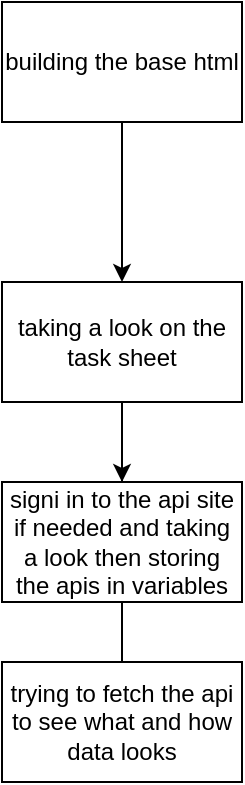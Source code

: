 <mxfile version="15.4.0" type="device"><diagram id="3Bl5ojndktjcUrz8ScvR" name="Page-1"><mxGraphModel dx="1089" dy="956" grid="1" gridSize="10" guides="1" tooltips="1" connect="1" arrows="1" fold="1" page="1" pageScale="1" pageWidth="850" pageHeight="1100" math="0" shadow="0"><root><mxCell id="0"/><mxCell id="1" parent="0"/><mxCell id="iXUv59N_bhQl1aIYXuHb-2" value="" style="edgeStyle=orthogonalEdgeStyle;rounded=0;orthogonalLoop=1;jettySize=auto;html=1;" edge="1" parent="1" source="7Ey6gTNtfqmvD5cbHjZt-1" target="iXUv59N_bhQl1aIYXuHb-1"><mxGeometry relative="1" as="geometry"/></mxCell><mxCell id="7Ey6gTNtfqmvD5cbHjZt-1" value="building the base html" style="rounded=0;whiteSpace=wrap;html=1;" parent="1" vertex="1"><mxGeometry x="380" y="20" width="120" height="60" as="geometry"/></mxCell><mxCell id="iXUv59N_bhQl1aIYXuHb-4" value="" style="edgeStyle=orthogonalEdgeStyle;rounded=0;orthogonalLoop=1;jettySize=auto;html=1;startArrow=none;" edge="1" parent="1" source="iXUv59N_bhQl1aIYXuHb-5"><mxGeometry relative="1" as="geometry"><mxPoint x="440" y="400" as="targetPoint"/><Array as="points"><mxPoint x="440" y="270"/><mxPoint x="440" y="270"/></Array></mxGeometry></mxCell><mxCell id="iXUv59N_bhQl1aIYXuHb-6" value="" style="edgeStyle=orthogonalEdgeStyle;rounded=0;orthogonalLoop=1;jettySize=auto;html=1;" edge="1" parent="1" source="iXUv59N_bhQl1aIYXuHb-1" target="iXUv59N_bhQl1aIYXuHb-5"><mxGeometry relative="1" as="geometry"/></mxCell><mxCell id="iXUv59N_bhQl1aIYXuHb-1" value="taking a look on the task sheet" style="whiteSpace=wrap;html=1;rounded=0;" vertex="1" parent="1"><mxGeometry x="380" y="160" width="120" height="60" as="geometry"/></mxCell><mxCell id="iXUv59N_bhQl1aIYXuHb-3" value="trying to fetch the api to see what and how data looks" style="whiteSpace=wrap;html=1;rounded=0;" vertex="1" parent="1"><mxGeometry x="380" y="350" width="120" height="60" as="geometry"/></mxCell><mxCell id="iXUv59N_bhQl1aIYXuHb-5" value="signi in to the api site if needed and taking a look then storing the apis in variables&lt;br&gt;" style="whiteSpace=wrap;html=1;rounded=0;" vertex="1" parent="1"><mxGeometry x="380" y="260" width="120" height="60" as="geometry"/></mxCell><mxCell id="iXUv59N_bhQl1aIYXuHb-7" value="" style="edgeStyle=orthogonalEdgeStyle;rounded=0;orthogonalLoop=1;jettySize=auto;html=1;endArrow=none;" edge="1" parent="1" source="iXUv59N_bhQl1aIYXuHb-1" target="iXUv59N_bhQl1aIYXuHb-5"><mxGeometry relative="1" as="geometry"><mxPoint x="440" y="220" as="sourcePoint"/><mxPoint x="440" y="400" as="targetPoint"/><Array as="points"/></mxGeometry></mxCell></root></mxGraphModel></diagram></mxfile>